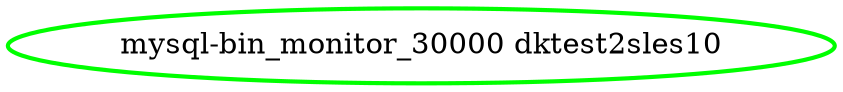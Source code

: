 digraph "g" {
"mysql-bin_monitor_30000 dktest2sles10" [ style=bold color="green" fontcolor="black"  ]
}
